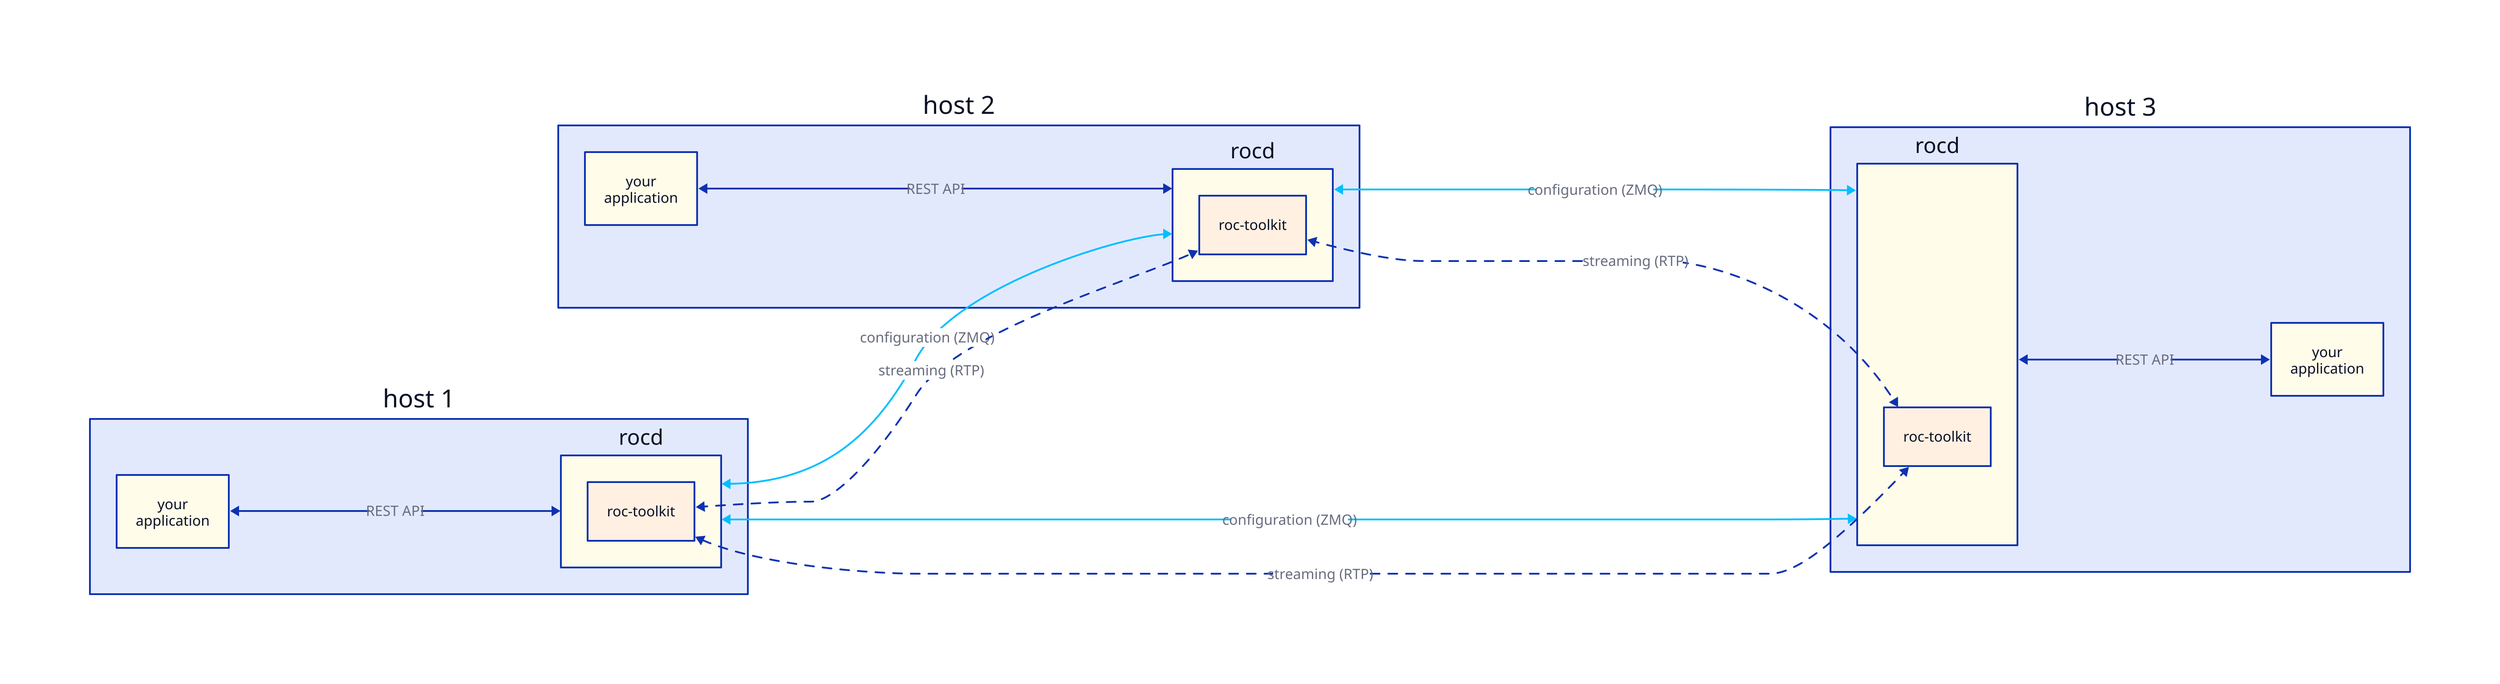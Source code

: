vars: {
  d2-config: {
    theme-overrides: {
      B5: "#fffce9"
      B6: "#fff0e1"
    }
  }
}

direction: right

h1: host 1
h2: host 2
h3: host 3

h1 {
  direction: down
  app: "your\napplication"
  rocd {
    roc-toolkit
  }
  app <-> rocd: REST API
}
h2 {
  app: "your\napplication"
  rocd {
    roc-toolkit
  }
  app <-> rocd: REST API
}
h3 {
  rocd {
    roc-toolkit
  }
  app: "your\napplication"
  rocd <-> app: REST API
}

h1.rocd <-> h2.rocd: configuration (ZMQ) { style: { stroke: deepskyblue } }
h1.rocd.roc-toolkit <-> h2.rocd.roc-toolkit: streaming (RTP) { style.animated: true }

h2.rocd <-> h3.rocd: configuration (ZMQ) { style: { stroke: deepskyblue } }
h2.rocd.roc-toolkit <-> h3.rocd.roc-toolkit: streaming (RTP) { style.animated: true }

h3.rocd <-> h1.rocd: configuration (ZMQ) { style: { stroke: deepskyblue } }
h3.rocd.roc-toolkit <-> h1.rocd.roc-toolkit: streaming (RTP) { style.animated: true }
